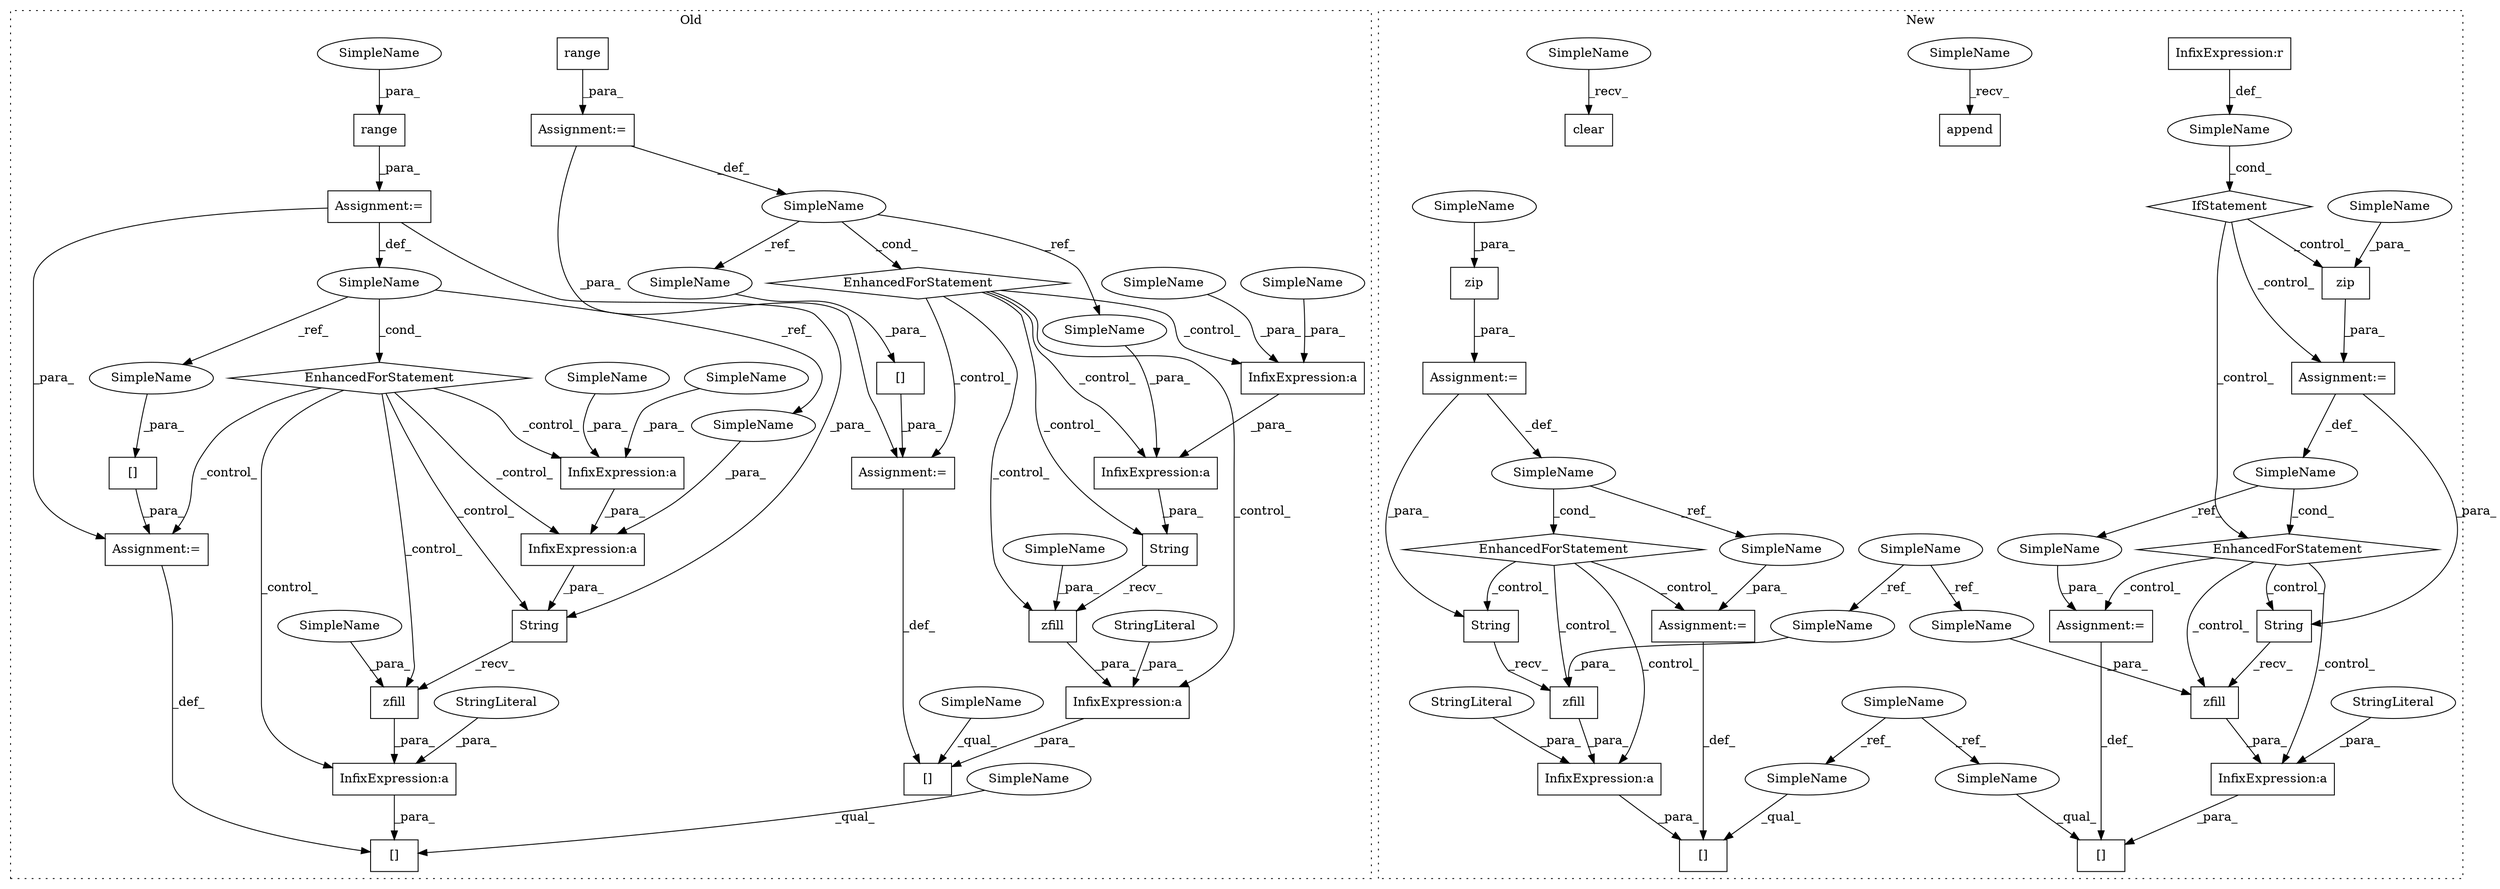 digraph G {
subgraph cluster0 {
1 [label="zfill" a="32" s="5829,5843" l="6,1" shape="box"];
3 [label="EnhancedForStatement" a="70" s="5664,5753" l="65,2" shape="diamond"];
4 [label="String" a="32" s="5793,5827" l="7,1" shape="box"];
5 [label="Assignment:=" a="7" s="5664,5753" l="65,2" shape="box"];
7 [label="[]" a="2" s="5847,5850" l="2,1" shape="box"];
10 [label="InfixExpression:a" a="27" s="5790" l="3" shape="box"];
11 [label="[]" a="2" s="5769,5845" l="13,1" shape="box"];
13 [label="StringLiteral" a="45" s="5783" l="7" shape="ellipse"];
18 [label="[]" a="2" s="5118,5194" l="13,1" shape="box"];
19 [label="InfixExpression:a" a="27" s="5159" l="3" shape="box"];
21 [label="InfixExpression:a" a="27" s="5139" l="3" shape="box"];
22 [label="InfixExpression:a" a="27" s="5172" l="3" shape="box"];
25 [label="EnhancedForStatement" a="70" s="5013,5102" l="65,2" shape="diamond"];
26 [label="range" a="32" s="5086,5101" l="6,1" shape="box"];
27 [label="[]" a="2" s="5196,5199" l="2,1" shape="box"];
28 [label="SimpleName" a="42" s="5082" l="1" shape="ellipse"];
30 [label="String" a="32" s="5142,5176" l="7,1" shape="box"];
32 [label="StringLiteral" a="45" s="5132" l="7" shape="ellipse"];
38 [label="zfill" a="32" s="5178,5192" l="6,1" shape="box"];
43 [label="InfixExpression:a" a="27" s="5810" l="3" shape="box"];
44 [label="InfixExpression:a" a="27" s="5823" l="3" shape="box"];
45 [label="range" a="32" s="5737,5752" l="6,1" shape="box"];
47 [label="SimpleName" a="42" s="5733" l="1" shape="ellipse"];
51 [label="Assignment:=" a="7" s="5013,5102" l="65,2" shape="box"];
52 [label="Assignment:=" a="7" s="5846" l="1" shape="box"];
53 [label="Assignment:=" a="7" s="5195" l="1" shape="box"];
59 [label="SimpleName" a="42" s="5118" l="12" shape="ellipse"];
60 [label="SimpleName" a="42" s="5769" l="12" shape="ellipse"];
61 [label="SimpleName" a="42" s="5835" l="8" shape="ellipse"];
62 [label="SimpleName" a="42" s="5184" l="8" shape="ellipse"];
67 [label="SimpleName" a="42" s="5198" l="1" shape="ellipse"];
68 [label="SimpleName" a="42" s="5175" l="1" shape="ellipse"];
70 [label="SimpleName" a="42" s="5849" l="1" shape="ellipse"];
71 [label="SimpleName" a="42" s="5826" l="1" shape="ellipse"];
72 [label="SimpleName" a="42" s="5801" l="9" shape="ellipse"];
73 [label="SimpleName" a="42" s="5150" l="9" shape="ellipse"];
74 [label="SimpleName" a="42" s="5162" l="9" shape="ellipse"];
75 [label="SimpleName" a="42" s="5813" l="9" shape="ellipse"];
76 [label="SimpleName" a="42" s="5092" l="9" shape="ellipse"];
label = "Old";
style="dotted";
}
subgraph cluster1 {
2 [label="EnhancedForStatement" a="70" s="5063,5168" l="83,2" shape="diamond"];
6 [label="Assignment:=" a="7" s="5063,5168" l="83,2" shape="box"];
8 [label="String" a="32" s="5208,5218" l="7,1" shape="box"];
9 [label="InfixExpression:a" a="27" s="5205" l="3" shape="box"];
12 [label="[]" a="2" s="5184,5236" l="13,1" shape="box"];
14 [label="StringLiteral" a="45" s="5198" l="7" shape="ellipse"];
15 [label="SimpleName" a="42" s="4156" l="12" shape="ellipse"];
16 [label="[]" a="2" s="5812,5864" l="13,1" shape="box"];
17 [label="InfixExpression:a" a="27" s="5833" l="3" shape="box"];
20 [label="zip" a="32" s="5785,5795" l="4,1" shape="box"];
23 [label="SimpleName" a="42" s="5778" l="4" shape="ellipse"];
24 [label="EnhancedForStatement" a="70" s="5691,5796" l="83,2" shape="diamond"];
29 [label="SimpleName" a="42" s="" l="" shape="ellipse"];
31 [label="String" a="32" s="5836,5846" l="7,1" shape="box"];
33 [label="StringLiteral" a="45" s="5826" l="7" shape="ellipse"];
34 [label="InfixExpression:r" a="27" s="5410" l="4" shape="box"];
35 [label="append" a="32" s="4774,4788" l="7,1" shape="box"];
36 [label="clear" a="32" s="5294" l="7" shape="box"];
37 [label="IfStatement" a="25" s="5399,5421" l="4,2" shape="diamond"];
39 [label="zfill" a="32" s="5848,5862" l="6,1" shape="box"];
40 [label="SimpleName" a="42" s="3737" l="8" shape="ellipse"];
41 [label="zfill" a="32" s="5220,5234" l="6,1" shape="box"];
42 [label="zip" a="32" s="5157,5167" l="4,1" shape="box"];
46 [label="SimpleName" a="42" s="5150" l="4" shape="ellipse"];
48 [label="Assignment:=" a="7" s="5237" l="1" shape="box"];
49 [label="Assignment:=" a="7" s="5691,5796" l="83,2" shape="box"];
50 [label="Assignment:=" a="7" s="5865" l="1" shape="box"];
54 [label="SimpleName" a="42" s="5184" l="12" shape="ellipse"];
55 [label="SimpleName" a="42" s="5812" l="12" shape="ellipse"];
56 [label="SimpleName" a="42" s="5854" l="8" shape="ellipse"];
57 [label="SimpleName" a="42" s="5226" l="8" shape="ellipse"];
58 [label="SimpleName" a="42" s="5866" l="4" shape="ellipse"];
63 [label="SimpleName" a="42" s="5161" l="4" shape="ellipse"];
64 [label="SimpleName" a="42" s="4769" l="4" shape="ellipse"];
65 [label="SimpleName" a="42" s="5289" l="4" shape="ellipse"];
66 [label="SimpleName" a="42" s="5789" l="4" shape="ellipse"];
69 [label="SimpleName" a="42" s="5238" l="4" shape="ellipse"];
label = "New";
style="dotted";
}
1 -> 10 [label="_para_"];
2 -> 8 [label="_control_"];
2 -> 41 [label="_control_"];
2 -> 9 [label="_control_"];
2 -> 48 [label="_control_"];
3 -> 1 [label="_control_"];
3 -> 52 [label="_control_"];
3 -> 10 [label="_control_"];
3 -> 44 [label="_control_"];
3 -> 4 [label="_control_"];
3 -> 43 [label="_control_"];
4 -> 1 [label="_recv_"];
5 -> 52 [label="_para_"];
5 -> 47 [label="_def_"];
6 -> 8 [label="_para_"];
6 -> 46 [label="_def_"];
7 -> 52 [label="_para_"];
8 -> 41 [label="_recv_"];
9 -> 12 [label="_para_"];
10 -> 11 [label="_para_"];
13 -> 10 [label="_para_"];
14 -> 9 [label="_para_"];
15 -> 55 [label="_ref_"];
15 -> 54 [label="_ref_"];
17 -> 16 [label="_para_"];
19 -> 22 [label="_para_"];
20 -> 49 [label="_para_"];
21 -> 18 [label="_para_"];
22 -> 30 [label="_para_"];
23 -> 58 [label="_ref_"];
23 -> 24 [label="_cond_"];
24 -> 31 [label="_control_"];
24 -> 50 [label="_control_"];
24 -> 17 [label="_control_"];
24 -> 39 [label="_control_"];
25 -> 19 [label="_control_"];
25 -> 53 [label="_control_"];
25 -> 22 [label="_control_"];
25 -> 30 [label="_control_"];
25 -> 21 [label="_control_"];
25 -> 38 [label="_control_"];
26 -> 51 [label="_para_"];
27 -> 53 [label="_para_"];
28 -> 68 [label="_ref_"];
28 -> 67 [label="_ref_"];
28 -> 25 [label="_cond_"];
29 -> 37 [label="_cond_"];
30 -> 38 [label="_recv_"];
31 -> 39 [label="_recv_"];
32 -> 21 [label="_para_"];
33 -> 17 [label="_para_"];
34 -> 29 [label="_def_"];
37 -> 20 [label="_control_"];
37 -> 49 [label="_control_"];
37 -> 24 [label="_control_"];
38 -> 21 [label="_para_"];
39 -> 17 [label="_para_"];
40 -> 57 [label="_ref_"];
40 -> 56 [label="_ref_"];
41 -> 9 [label="_para_"];
42 -> 6 [label="_para_"];
43 -> 44 [label="_para_"];
44 -> 4 [label="_para_"];
45 -> 5 [label="_para_"];
46 -> 69 [label="_ref_"];
46 -> 2 [label="_cond_"];
47 -> 70 [label="_ref_"];
47 -> 3 [label="_cond_"];
47 -> 71 [label="_ref_"];
48 -> 12 [label="_def_"];
49 -> 31 [label="_para_"];
49 -> 23 [label="_def_"];
50 -> 16 [label="_def_"];
51 -> 28 [label="_def_"];
51 -> 30 [label="_para_"];
51 -> 53 [label="_para_"];
52 -> 11 [label="_def_"];
53 -> 18 [label="_def_"];
54 -> 12 [label="_qual_"];
55 -> 16 [label="_qual_"];
56 -> 39 [label="_para_"];
57 -> 41 [label="_para_"];
58 -> 50 [label="_para_"];
59 -> 18 [label="_qual_"];
60 -> 11 [label="_qual_"];
61 -> 1 [label="_para_"];
62 -> 38 [label="_para_"];
63 -> 42 [label="_para_"];
64 -> 35 [label="_recv_"];
65 -> 36 [label="_recv_"];
66 -> 20 [label="_para_"];
67 -> 27 [label="_para_"];
68 -> 22 [label="_para_"];
69 -> 48 [label="_para_"];
70 -> 7 [label="_para_"];
71 -> 44 [label="_para_"];
72 -> 43 [label="_para_"];
73 -> 19 [label="_para_"];
74 -> 19 [label="_para_"];
75 -> 43 [label="_para_"];
76 -> 26 [label="_para_"];
}